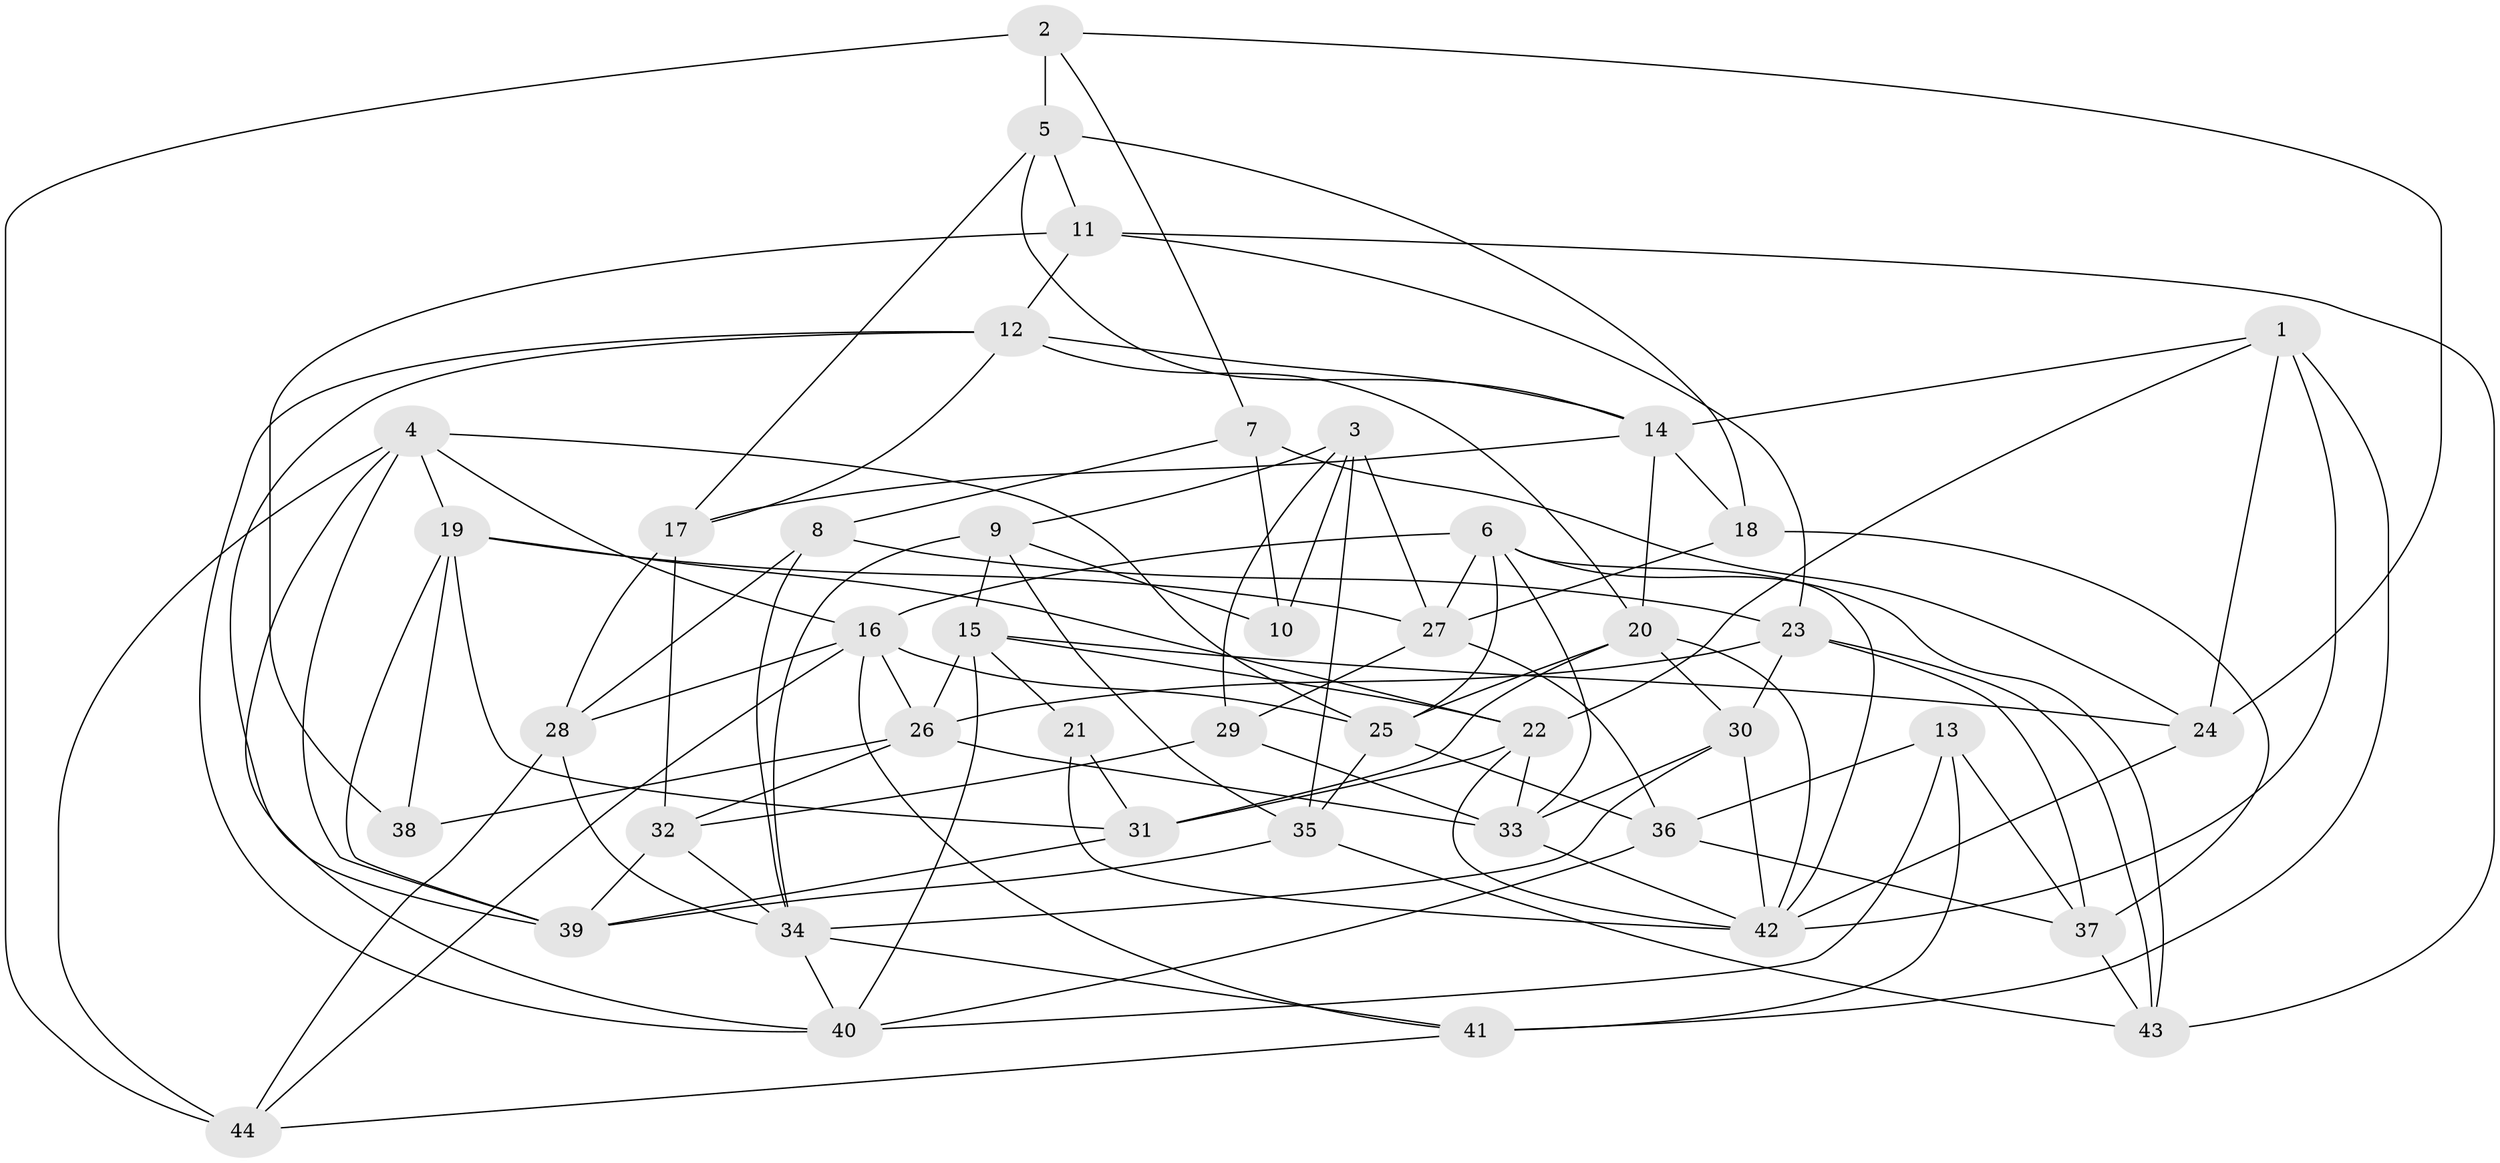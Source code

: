 // original degree distribution, {4: 1.0}
// Generated by graph-tools (version 1.1) at 2025/02/03/09/25 03:02:55]
// undirected, 44 vertices, 115 edges
graph export_dot {
graph [start="1"]
  node [color=gray90,style=filled];
  1;
  2;
  3;
  4;
  5;
  6;
  7;
  8;
  9;
  10;
  11;
  12;
  13;
  14;
  15;
  16;
  17;
  18;
  19;
  20;
  21;
  22;
  23;
  24;
  25;
  26;
  27;
  28;
  29;
  30;
  31;
  32;
  33;
  34;
  35;
  36;
  37;
  38;
  39;
  40;
  41;
  42;
  43;
  44;
  1 -- 14 [weight=1.0];
  1 -- 22 [weight=1.0];
  1 -- 24 [weight=1.0];
  1 -- 41 [weight=1.0];
  1 -- 42 [weight=2.0];
  2 -- 5 [weight=2.0];
  2 -- 7 [weight=1.0];
  2 -- 24 [weight=1.0];
  2 -- 44 [weight=2.0];
  3 -- 9 [weight=1.0];
  3 -- 10 [weight=1.0];
  3 -- 27 [weight=1.0];
  3 -- 29 [weight=1.0];
  3 -- 35 [weight=2.0];
  4 -- 16 [weight=1.0];
  4 -- 19 [weight=1.0];
  4 -- 25 [weight=1.0];
  4 -- 39 [weight=1.0];
  4 -- 40 [weight=1.0];
  4 -- 44 [weight=1.0];
  5 -- 11 [weight=1.0];
  5 -- 14 [weight=1.0];
  5 -- 17 [weight=1.0];
  5 -- 18 [weight=1.0];
  6 -- 16 [weight=1.0];
  6 -- 25 [weight=1.0];
  6 -- 27 [weight=1.0];
  6 -- 33 [weight=1.0];
  6 -- 42 [weight=1.0];
  6 -- 43 [weight=1.0];
  7 -- 8 [weight=1.0];
  7 -- 10 [weight=2.0];
  7 -- 24 [weight=2.0];
  8 -- 23 [weight=1.0];
  8 -- 28 [weight=1.0];
  8 -- 34 [weight=1.0];
  9 -- 10 [weight=1.0];
  9 -- 15 [weight=1.0];
  9 -- 34 [weight=2.0];
  9 -- 35 [weight=1.0];
  11 -- 12 [weight=1.0];
  11 -- 23 [weight=1.0];
  11 -- 38 [weight=2.0];
  11 -- 43 [weight=1.0];
  12 -- 14 [weight=1.0];
  12 -- 17 [weight=1.0];
  12 -- 20 [weight=1.0];
  12 -- 39 [weight=1.0];
  12 -- 40 [weight=1.0];
  13 -- 36 [weight=2.0];
  13 -- 37 [weight=1.0];
  13 -- 40 [weight=1.0];
  13 -- 41 [weight=2.0];
  14 -- 17 [weight=1.0];
  14 -- 18 [weight=1.0];
  14 -- 20 [weight=1.0];
  15 -- 21 [weight=1.0];
  15 -- 22 [weight=1.0];
  15 -- 24 [weight=1.0];
  15 -- 26 [weight=1.0];
  15 -- 40 [weight=1.0];
  16 -- 25 [weight=1.0];
  16 -- 26 [weight=1.0];
  16 -- 28 [weight=2.0];
  16 -- 41 [weight=1.0];
  16 -- 44 [weight=1.0];
  17 -- 28 [weight=1.0];
  17 -- 32 [weight=2.0];
  18 -- 27 [weight=1.0];
  18 -- 37 [weight=1.0];
  19 -- 22 [weight=1.0];
  19 -- 27 [weight=1.0];
  19 -- 31 [weight=1.0];
  19 -- 38 [weight=1.0];
  19 -- 39 [weight=1.0];
  20 -- 25 [weight=1.0];
  20 -- 30 [weight=1.0];
  20 -- 31 [weight=1.0];
  20 -- 42 [weight=1.0];
  21 -- 31 [weight=2.0];
  21 -- 42 [weight=1.0];
  22 -- 31 [weight=1.0];
  22 -- 33 [weight=1.0];
  22 -- 42 [weight=1.0];
  23 -- 26 [weight=1.0];
  23 -- 30 [weight=1.0];
  23 -- 37 [weight=1.0];
  23 -- 43 [weight=1.0];
  24 -- 42 [weight=1.0];
  25 -- 35 [weight=1.0];
  25 -- 36 [weight=1.0];
  26 -- 32 [weight=1.0];
  26 -- 33 [weight=1.0];
  26 -- 38 [weight=1.0];
  27 -- 29 [weight=1.0];
  27 -- 36 [weight=1.0];
  28 -- 34 [weight=1.0];
  28 -- 44 [weight=1.0];
  29 -- 32 [weight=1.0];
  29 -- 33 [weight=1.0];
  30 -- 33 [weight=1.0];
  30 -- 34 [weight=1.0];
  30 -- 42 [weight=2.0];
  31 -- 39 [weight=1.0];
  32 -- 34 [weight=1.0];
  32 -- 39 [weight=1.0];
  33 -- 42 [weight=1.0];
  34 -- 40 [weight=1.0];
  34 -- 41 [weight=1.0];
  35 -- 39 [weight=1.0];
  35 -- 43 [weight=1.0];
  36 -- 37 [weight=1.0];
  36 -- 40 [weight=1.0];
  37 -- 43 [weight=2.0];
  41 -- 44 [weight=1.0];
}
